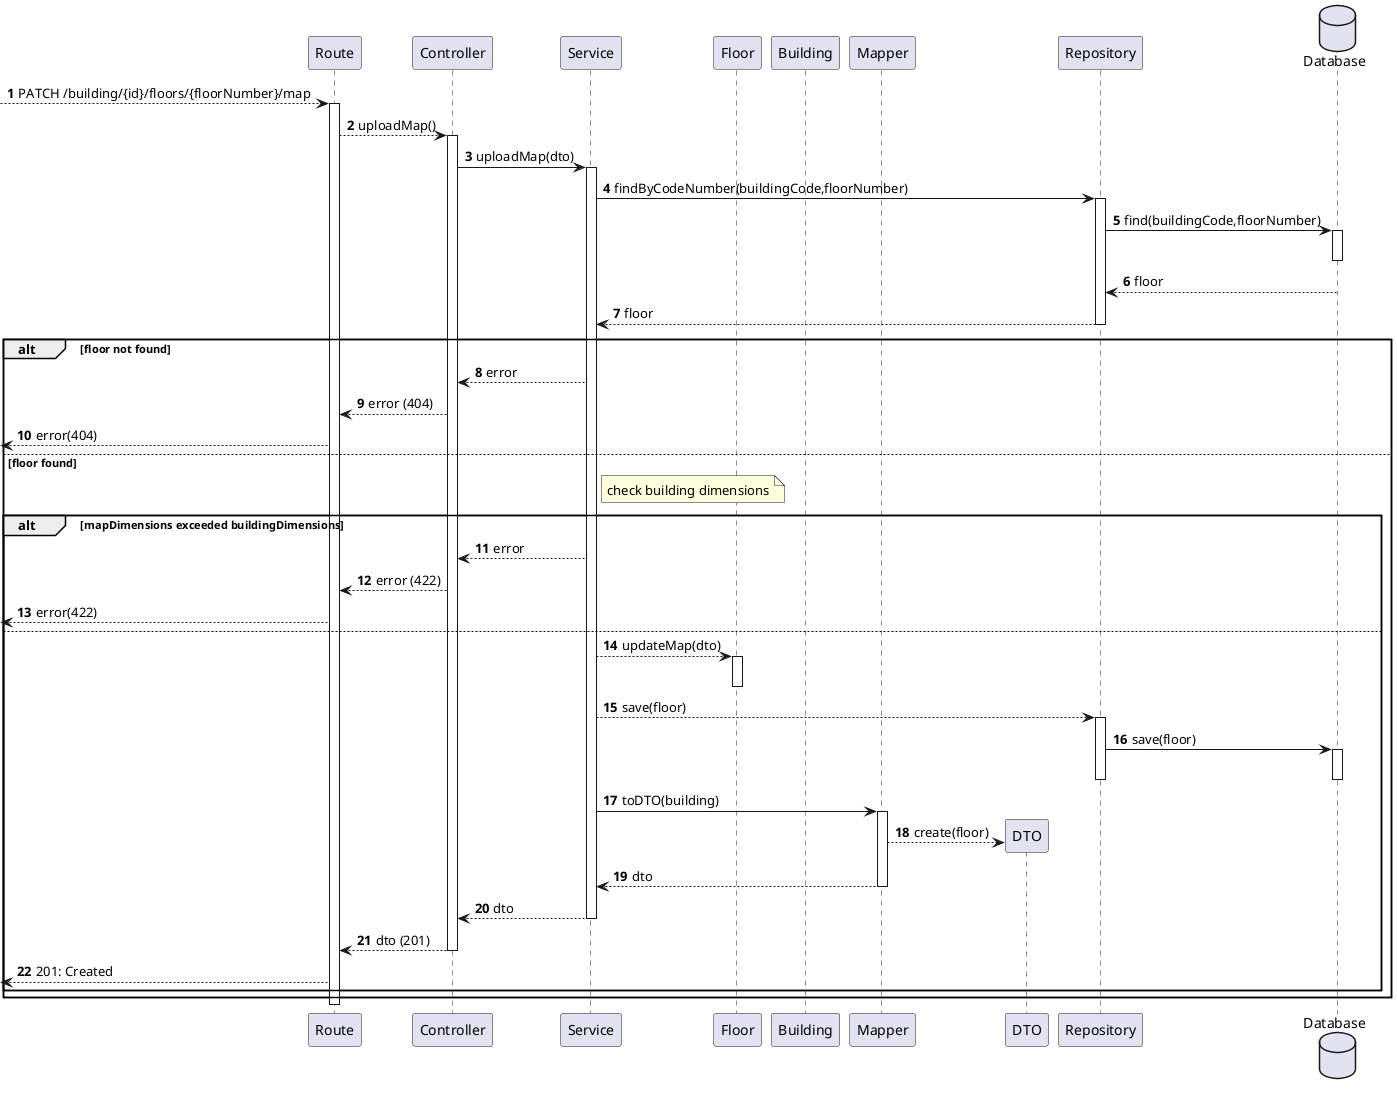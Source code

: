 @startuml
autonumber

participant "Route" as r
participant "Controller" as ctrl
participant "Service" as svc
participant "Floor" as floor
participant "Building" as building
participant "Mapper" as map
participant "DTO" as dto


participant "Repository" as repo
database "Database" as db

[--> r: PATCH /building/{id}/floors/{floorNumber}/map
    activate r
        r ---> ctrl : uploadMap()
        activate ctrl
            ctrl -> svc : uploadMap(dto)
            activate svc
                svc -> repo : findByCodeNumber(buildingCode,floorNumber)
                activate repo
                    repo -> db  : find(buildingCode,floorNumber)
                    activate db
                    deactivate db
                    repo <-- db : floor
                    svc <-- repo : floor
                deactivate repo

                alt floor not found
                    svc --> ctrl : error
                    ctrl --> r : error (404)
                    [<--r : error(404)
                else floor found
                    note right of svc
                        check building dimensions
                    end note
                    alt mapDimensions exceeded buildingDimensions
                        svc --> ctrl : error
                        ctrl --> r : error (422)
                        [<--r : error(422)
                    else
                        svc --> floor : updateMap(dto)
                        activate floor
                        deactivate floor

                        svc --> repo : save(floor)
                        activate repo
                            repo -> db : save(floor)
                            activate db
                            deactivate db
                        deactivate repo
                        svc -> map : toDTO(building)
                        activate map
                            map --> dto** : create(floor)
                                map --> svc : dto
                        deactivate map
                        svc --> ctrl : dto
                        deactivate svc
                        ctrl --> r : dto (201)
                        deactivate ctrl
                        [<--r : 201: Created
                    end
                end
    deactivate r

@enduml
